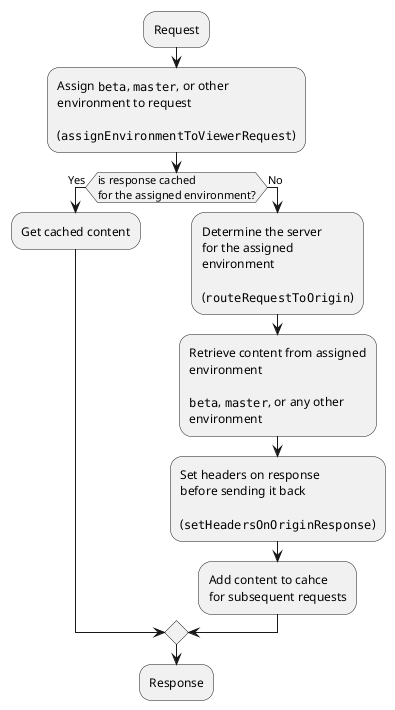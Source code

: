 @startuml
:Request;
:Assign ""beta"", ""master"", or other\nenvironment to request\n\n(""assignEnvironmentToViewerRequest"");

if (is response cached\nfor the assigned environment?) then (Yes)
  :Get cached content;
else (No)
  :Determine the server\nfor the assigned\nenvironment\n\n(""routeRequestToOrigin"");

  :Retrieve content from assigned\nenvironment\n\n""beta"", ""master"", or any other\nenvironment;

  :Set headers on response\nbefore sending it back\n\n(""setHeadersOnOriginResponse"");
  :Add content to cahce\nfor subsequent requests;
endif

:Response;
@enduml
